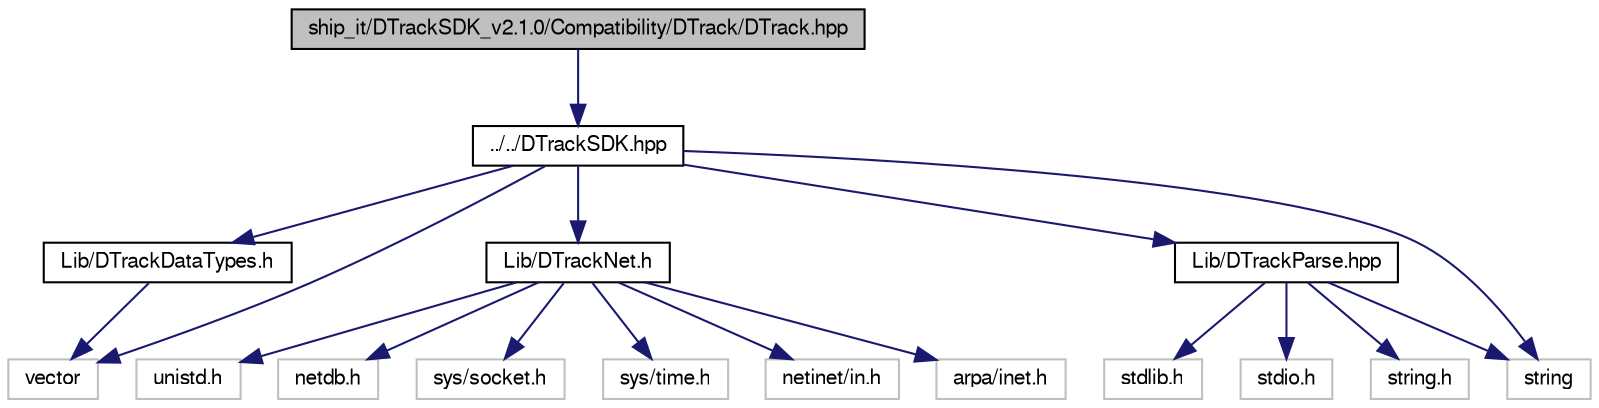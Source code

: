 digraph G
{
  edge [fontname="FreeSans",fontsize=10,labelfontname="FreeSans",labelfontsize=10];
  node [fontname="FreeSans",fontsize=10,shape=record];
  Node1 [label="ship_it/DTrackSDK_v2.1.0/Compatibility/DTrack/DTrack.hpp",height=0.2,width=0.4,color="black", fillcolor="grey75", style="filled" fontcolor="black"];
  Node1 -> Node2 [color="midnightblue",fontsize=10,style="solid",fontname="FreeSans"];
  Node2 [label="../../DTrackSDK.hpp",height=0.2,width=0.4,color="black", fillcolor="white", style="filled",URL="$ship__it_2_d_track_s_d_k__v2_81_80_2_d_track_s_d_k_8hpp.html"];
  Node2 -> Node3 [color="midnightblue",fontsize=10,style="solid",fontname="FreeSans"];
  Node3 [label="Lib/DTrackDataTypes.h",height=0.2,width=0.4,color="black", fillcolor="white", style="filled",URL="$ship__it_2_d_track_s_d_k__v2_81_80_2_lib_2_d_track_data_types_8h.html"];
  Node3 -> Node4 [color="midnightblue",fontsize=10,style="solid",fontname="FreeSans"];
  Node4 [label="vector",height=0.2,width=0.4,color="grey75", fillcolor="white", style="filled"];
  Node2 -> Node5 [color="midnightblue",fontsize=10,style="solid",fontname="FreeSans"];
  Node5 [label="Lib/DTrackNet.h",height=0.2,width=0.4,color="black", fillcolor="white", style="filled",URL="$ship__it_2_d_track_s_d_k__v2_81_80_2_lib_2_d_track_net_8h.html"];
  Node5 -> Node6 [color="midnightblue",fontsize=10,style="solid",fontname="FreeSans"];
  Node6 [label="unistd.h",height=0.2,width=0.4,color="grey75", fillcolor="white", style="filled"];
  Node5 -> Node7 [color="midnightblue",fontsize=10,style="solid",fontname="FreeSans"];
  Node7 [label="netdb.h",height=0.2,width=0.4,color="grey75", fillcolor="white", style="filled"];
  Node5 -> Node8 [color="midnightblue",fontsize=10,style="solid",fontname="FreeSans"];
  Node8 [label="sys/socket.h",height=0.2,width=0.4,color="grey75", fillcolor="white", style="filled"];
  Node5 -> Node9 [color="midnightblue",fontsize=10,style="solid",fontname="FreeSans"];
  Node9 [label="sys/time.h",height=0.2,width=0.4,color="grey75", fillcolor="white", style="filled"];
  Node5 -> Node10 [color="midnightblue",fontsize=10,style="solid",fontname="FreeSans"];
  Node10 [label="netinet/in.h",height=0.2,width=0.4,color="grey75", fillcolor="white", style="filled"];
  Node5 -> Node11 [color="midnightblue",fontsize=10,style="solid",fontname="FreeSans"];
  Node11 [label="arpa/inet.h",height=0.2,width=0.4,color="grey75", fillcolor="white", style="filled"];
  Node2 -> Node12 [color="midnightblue",fontsize=10,style="solid",fontname="FreeSans"];
  Node12 [label="Lib/DTrackParse.hpp",height=0.2,width=0.4,color="black", fillcolor="white", style="filled",URL="$ship__it_2_d_track_s_d_k__v2_81_80_2_lib_2_d_track_parse_8hpp.html"];
  Node12 -> Node13 [color="midnightblue",fontsize=10,style="solid",fontname="FreeSans"];
  Node13 [label="stdlib.h",height=0.2,width=0.4,color="grey75", fillcolor="white", style="filled"];
  Node12 -> Node14 [color="midnightblue",fontsize=10,style="solid",fontname="FreeSans"];
  Node14 [label="stdio.h",height=0.2,width=0.4,color="grey75", fillcolor="white", style="filled"];
  Node12 -> Node15 [color="midnightblue",fontsize=10,style="solid",fontname="FreeSans"];
  Node15 [label="string.h",height=0.2,width=0.4,color="grey75", fillcolor="white", style="filled"];
  Node12 -> Node16 [color="midnightblue",fontsize=10,style="solid",fontname="FreeSans"];
  Node16 [label="string",height=0.2,width=0.4,color="grey75", fillcolor="white", style="filled"];
  Node2 -> Node16 [color="midnightblue",fontsize=10,style="solid",fontname="FreeSans"];
  Node2 -> Node4 [color="midnightblue",fontsize=10,style="solid",fontname="FreeSans"];
}
